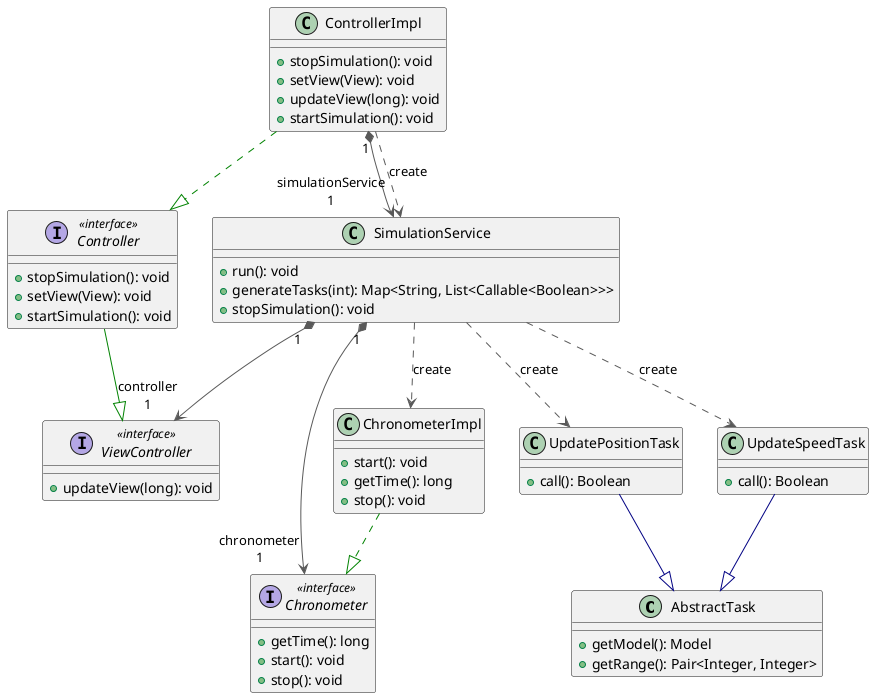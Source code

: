@startuml

class AbstractTask {
  + getModel(): Model
  + getRange(): Pair<Integer, Integer>
}
interface Chronometer << interface >> {
  + getTime(): long
  + start(): void
  + stop(): void
}
class ChronometerImpl {
  + start(): void
  + getTime(): long
  + stop(): void
}
interface Controller << interface >> {
  + stopSimulation(): void
  + setView(View): void
  + startSimulation(): void
}
class ControllerImpl {
  + stopSimulation(): void
  + setView(View): void
  + updateView(long): void
  + startSimulation(): void
}
class SimulationService {
  + run(): void
  + generateTasks(int): Map<String, List<Callable<Boolean>>>
  + stopSimulation(): void
}
class UpdatePositionTask {
  + call(): Boolean
}
class UpdateSpeedTask {
  + call(): Boolean
}
interface ViewController << interface >> {
  + updateView(long): void
}

ChronometerImpl     -[#008200,dashed]-^  Chronometer        
Controller          -[#008200,plain]-^  ViewController     
ControllerImpl      -[#008200,dashed]-^  Controller         
ControllerImpl     "1" *-[#595959,plain]-> "simulationService\n1" SimulationService  
ControllerImpl      -[#595959,dashed]->  SimulationService  : "«create»"
SimulationService  "1" *-[#595959,plain]-> "chronometer\n1" Chronometer        
SimulationService   -[#595959,dashed]->  ChronometerImpl    : "«create»"
SimulationService   -[#595959,dashed]->  UpdatePositionTask : "«create»"
SimulationService   -[#595959,dashed]->  UpdateSpeedTask    : "«create»"
SimulationService  "1" *-[#595959,plain]-> "controller\n1" ViewController     
UpdatePositionTask  -[#000082,plain]-^  AbstractTask       
UpdateSpeedTask     -[#000082,plain]-^  AbstractTask       
@enduml
